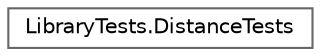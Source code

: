 digraph "Graphical Class Hierarchy"
{
 // INTERACTIVE_SVG=YES
 // LATEX_PDF_SIZE
  bgcolor="transparent";
  edge [fontname=Helvetica,fontsize=10,labelfontname=Helvetica,labelfontsize=10];
  node [fontname=Helvetica,fontsize=10,shape=box,height=0.2,width=0.4];
  rankdir="LR";
  Node0 [label="LibraryTests.DistanceTests",height=0.2,width=0.4,color="grey40", fillcolor="white", style="filled",URL="$classLibraryTests_1_1DistanceTests.html",tooltip=" "];
}
